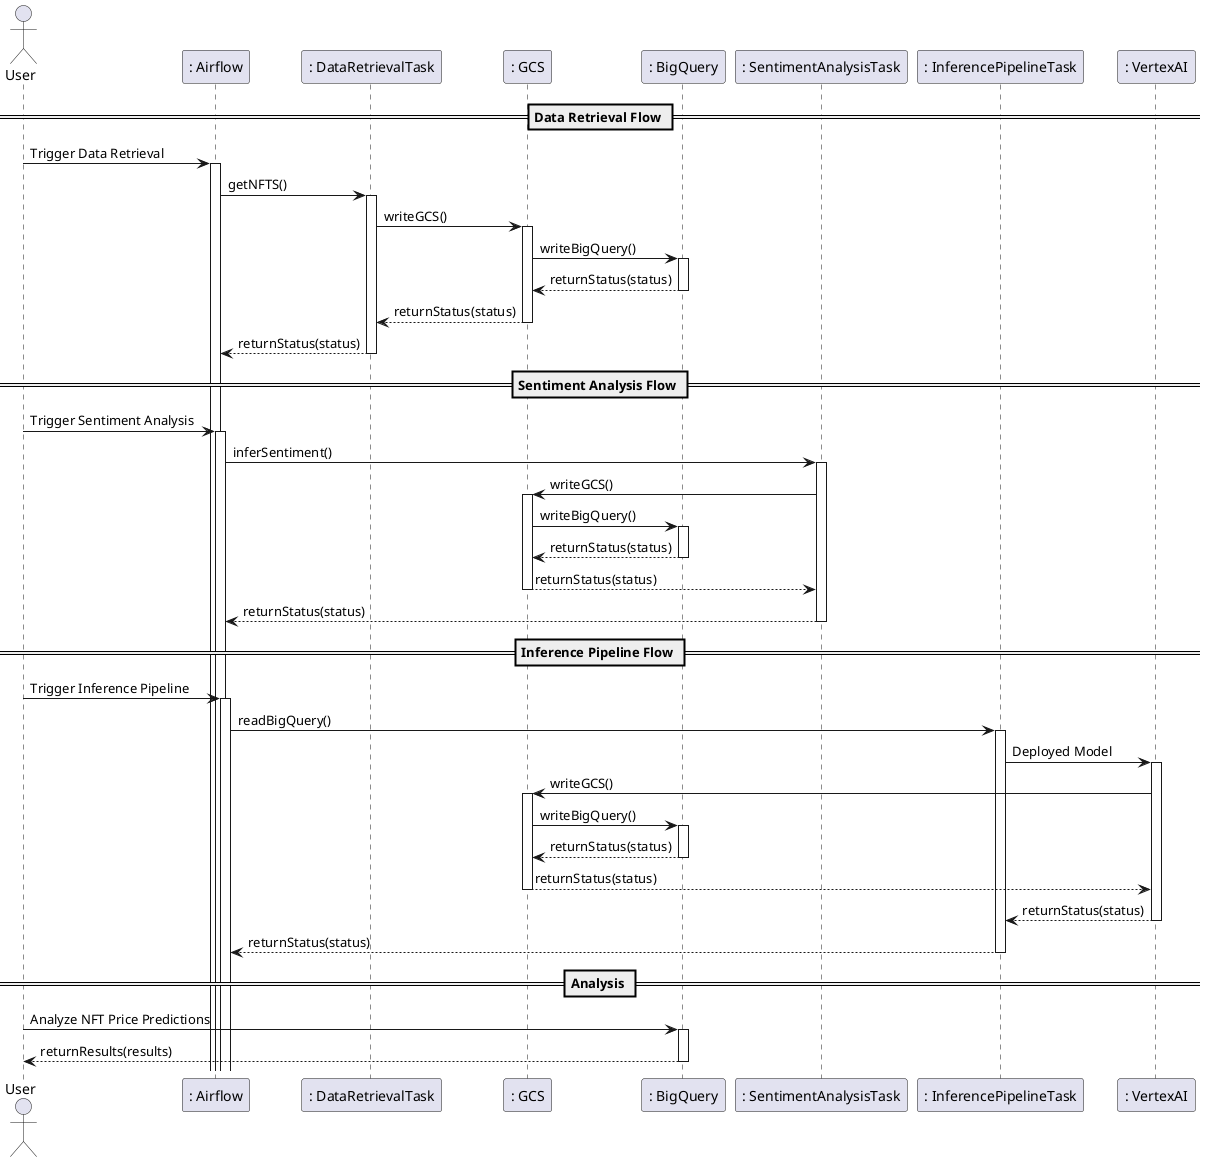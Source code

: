 @startuml

actor "User" as user

participant ": Airflow" as airflow
participant ": DataRetrievalTask" as data_task
participant ": GCS" as gcs
participant ": BigQuery" as bq
participant ": SentimentAnalysisTask" as sentiment_task
participant ": InferencePipelineTask" as inference_task
participant ": VertexAI" as vertex_ai

== Data Retrieval Flow ==

user -> airflow : Trigger Data Retrieval
activate airflow
airflow -> data_task : getNFTS()
activate data_task
data_task -> gcs : writeGCS()
activate gcs
gcs -> bq : writeBigQuery()
activate bq
bq --> gcs : returnStatus(status)
deactivate bq
gcs --> data_task : returnStatus(status)
deactivate gcs
data_task --> airflow : returnStatus(status)
deactivate data_task

== Sentiment Analysis Flow ==

user -> airflow : Trigger Sentiment Analysis
activate airflow
airflow -> sentiment_task : inferSentiment()
activate sentiment_task
sentiment_task -> gcs : writeGCS()
activate gcs
gcs -> bq : writeBigQuery()
activate bq
bq --> gcs : returnStatus(status)
deactivate bq
gcs --> sentiment_task : returnStatus(status)
deactivate gcs
sentiment_task --> airflow : returnStatus(status)
deactivate sentiment_task

== Inference Pipeline Flow ==

user -> airflow : Trigger Inference Pipeline
activate airflow
airflow -> inference_task : readBigQuery()
activate inference_task
inference_task -> vertex_ai : Deployed Model
activate vertex_ai
vertex_ai -> gcs : writeGCS()
activate gcs
gcs -> bq : writeBigQuery()
activate bq
bq --> gcs : returnStatus(status)
deactivate bq
gcs --> vertex_ai : returnStatus(status)
deactivate gcs
vertex_ai --> inference_task : returnStatus(status)
deactivate vertex_ai
inference_task --> airflow : returnStatus(status)
deactivate inference_task

== Analysis ==

user -> bq : Analyze NFT Price Predictions
activate bq
bq --> user : returnResults(results)
deactivate bq

@enduml
